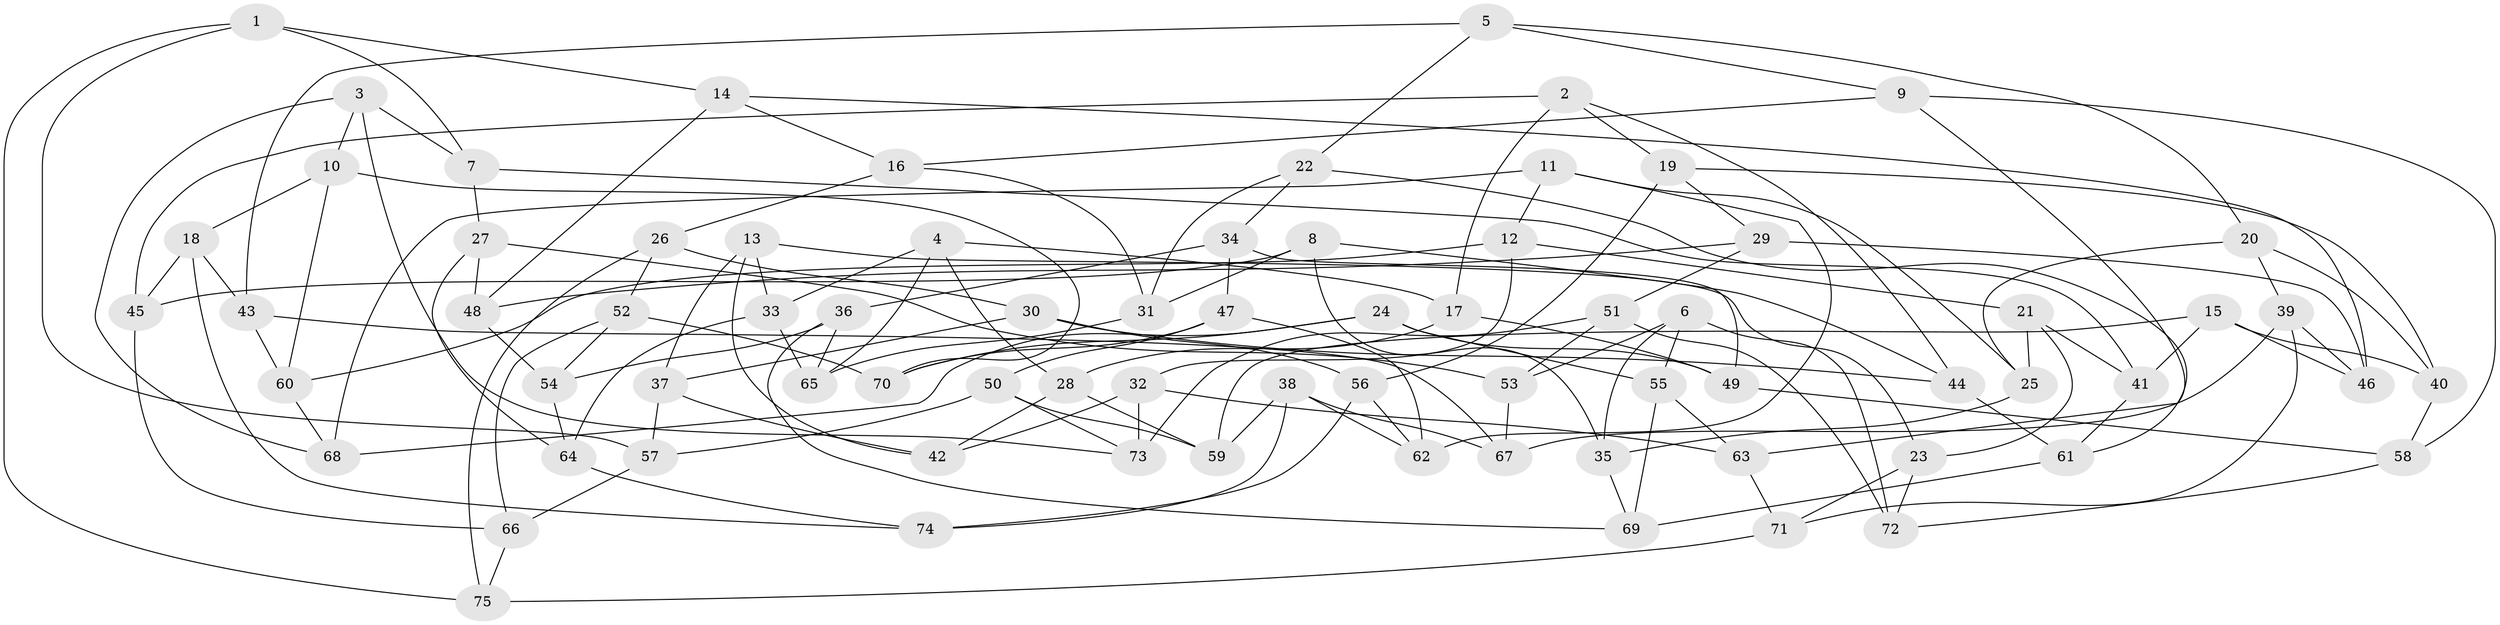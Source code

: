 // Generated by graph-tools (version 1.1) at 2025/16/03/09/25 04:16:40]
// undirected, 75 vertices, 150 edges
graph export_dot {
graph [start="1"]
  node [color=gray90,style=filled];
  1;
  2;
  3;
  4;
  5;
  6;
  7;
  8;
  9;
  10;
  11;
  12;
  13;
  14;
  15;
  16;
  17;
  18;
  19;
  20;
  21;
  22;
  23;
  24;
  25;
  26;
  27;
  28;
  29;
  30;
  31;
  32;
  33;
  34;
  35;
  36;
  37;
  38;
  39;
  40;
  41;
  42;
  43;
  44;
  45;
  46;
  47;
  48;
  49;
  50;
  51;
  52;
  53;
  54;
  55;
  56;
  57;
  58;
  59;
  60;
  61;
  62;
  63;
  64;
  65;
  66;
  67;
  68;
  69;
  70;
  71;
  72;
  73;
  74;
  75;
  1 -- 14;
  1 -- 7;
  1 -- 57;
  1 -- 75;
  2 -- 45;
  2 -- 44;
  2 -- 19;
  2 -- 17;
  3 -- 73;
  3 -- 68;
  3 -- 7;
  3 -- 10;
  4 -- 33;
  4 -- 17;
  4 -- 65;
  4 -- 28;
  5 -- 22;
  5 -- 43;
  5 -- 9;
  5 -- 20;
  6 -- 53;
  6 -- 35;
  6 -- 55;
  6 -- 72;
  7 -- 41;
  7 -- 27;
  8 -- 45;
  8 -- 31;
  8 -- 35;
  8 -- 44;
  9 -- 63;
  9 -- 58;
  9 -- 16;
  10 -- 18;
  10 -- 70;
  10 -- 60;
  11 -- 62;
  11 -- 25;
  11 -- 12;
  11 -- 68;
  12 -- 60;
  12 -- 32;
  12 -- 21;
  13 -- 23;
  13 -- 37;
  13 -- 42;
  13 -- 33;
  14 -- 48;
  14 -- 46;
  14 -- 16;
  15 -- 59;
  15 -- 40;
  15 -- 41;
  15 -- 46;
  16 -- 31;
  16 -- 26;
  17 -- 49;
  17 -- 28;
  18 -- 43;
  18 -- 74;
  18 -- 45;
  19 -- 40;
  19 -- 56;
  19 -- 29;
  20 -- 25;
  20 -- 39;
  20 -- 40;
  21 -- 23;
  21 -- 41;
  21 -- 25;
  22 -- 34;
  22 -- 31;
  22 -- 61;
  23 -- 72;
  23 -- 71;
  24 -- 49;
  24 -- 55;
  24 -- 68;
  24 -- 70;
  25 -- 35;
  26 -- 52;
  26 -- 30;
  26 -- 75;
  27 -- 64;
  27 -- 53;
  27 -- 48;
  28 -- 59;
  28 -- 42;
  29 -- 51;
  29 -- 48;
  29 -- 46;
  30 -- 56;
  30 -- 37;
  30 -- 44;
  31 -- 65;
  32 -- 42;
  32 -- 73;
  32 -- 63;
  33 -- 64;
  33 -- 65;
  34 -- 47;
  34 -- 36;
  34 -- 49;
  35 -- 69;
  36 -- 65;
  36 -- 69;
  36 -- 54;
  37 -- 57;
  37 -- 42;
  38 -- 67;
  38 -- 59;
  38 -- 74;
  38 -- 62;
  39 -- 67;
  39 -- 46;
  39 -- 71;
  40 -- 58;
  41 -- 61;
  43 -- 60;
  43 -- 67;
  44 -- 61;
  45 -- 66;
  47 -- 62;
  47 -- 70;
  47 -- 50;
  48 -- 54;
  49 -- 58;
  50 -- 73;
  50 -- 57;
  50 -- 59;
  51 -- 72;
  51 -- 53;
  51 -- 73;
  52 -- 70;
  52 -- 54;
  52 -- 66;
  53 -- 67;
  54 -- 64;
  55 -- 69;
  55 -- 63;
  56 -- 74;
  56 -- 62;
  57 -- 66;
  58 -- 72;
  60 -- 68;
  61 -- 69;
  63 -- 71;
  64 -- 74;
  66 -- 75;
  71 -- 75;
}
